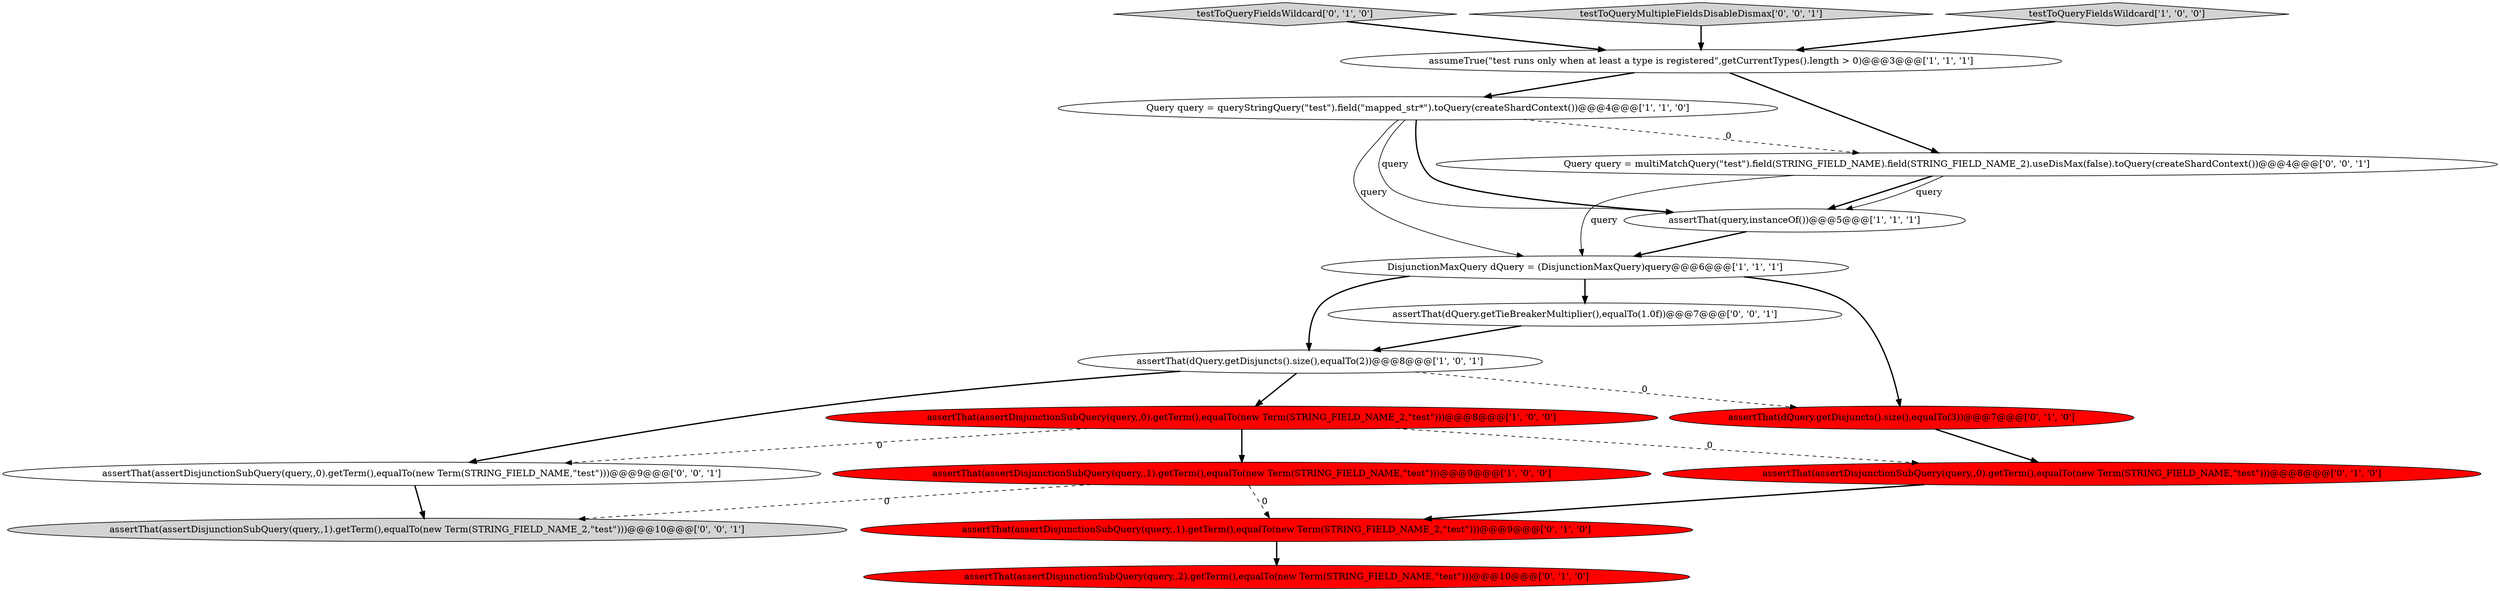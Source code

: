 digraph {
2 [style = filled, label = "Query query = queryStringQuery(\"test\").field(\"mapped_str*\").toQuery(createShardContext())@@@4@@@['1', '1', '0']", fillcolor = white, shape = ellipse image = "AAA0AAABBB1BBB"];
12 [style = filled, label = "testToQueryFieldsWildcard['0', '1', '0']", fillcolor = lightgray, shape = diamond image = "AAA0AAABBB2BBB"];
13 [style = filled, label = "testToQueryMultipleFieldsDisableDismax['0', '0', '1']", fillcolor = lightgray, shape = diamond image = "AAA0AAABBB3BBB"];
15 [style = filled, label = "Query query = multiMatchQuery(\"test\").field(STRING_FIELD_NAME).field(STRING_FIELD_NAME_2).useDisMax(false).toQuery(createShardContext())@@@4@@@['0', '0', '1']", fillcolor = white, shape = ellipse image = "AAA0AAABBB3BBB"];
0 [style = filled, label = "assertThat(assertDisjunctionSubQuery(query,,1).getTerm(),equalTo(new Term(STRING_FIELD_NAME,\"test\")))@@@9@@@['1', '0', '0']", fillcolor = red, shape = ellipse image = "AAA1AAABBB1BBB"];
9 [style = filled, label = "assertThat(assertDisjunctionSubQuery(query,,2).getTerm(),equalTo(new Term(STRING_FIELD_NAME,\"test\")))@@@10@@@['0', '1', '0']", fillcolor = red, shape = ellipse image = "AAA1AAABBB2BBB"];
11 [style = filled, label = "assertThat(assertDisjunctionSubQuery(query,,0).getTerm(),equalTo(new Term(STRING_FIELD_NAME,\"test\")))@@@8@@@['0', '1', '0']", fillcolor = red, shape = ellipse image = "AAA1AAABBB2BBB"];
5 [style = filled, label = "assertThat(query,instanceOf())@@@5@@@['1', '1', '1']", fillcolor = white, shape = ellipse image = "AAA0AAABBB1BBB"];
10 [style = filled, label = "assertThat(assertDisjunctionSubQuery(query,,1).getTerm(),equalTo(new Term(STRING_FIELD_NAME_2,\"test\")))@@@9@@@['0', '1', '0']", fillcolor = red, shape = ellipse image = "AAA1AAABBB2BBB"];
14 [style = filled, label = "assertThat(dQuery.getTieBreakerMultiplier(),equalTo(1.0f))@@@7@@@['0', '0', '1']", fillcolor = white, shape = ellipse image = "AAA0AAABBB3BBB"];
8 [style = filled, label = "assertThat(dQuery.getDisjuncts().size(),equalTo(3))@@@7@@@['0', '1', '0']", fillcolor = red, shape = ellipse image = "AAA1AAABBB2BBB"];
6 [style = filled, label = "assertThat(assertDisjunctionSubQuery(query,,0).getTerm(),equalTo(new Term(STRING_FIELD_NAME_2,\"test\")))@@@8@@@['1', '0', '0']", fillcolor = red, shape = ellipse image = "AAA1AAABBB1BBB"];
1 [style = filled, label = "testToQueryFieldsWildcard['1', '0', '0']", fillcolor = lightgray, shape = diamond image = "AAA0AAABBB1BBB"];
17 [style = filled, label = "assertThat(assertDisjunctionSubQuery(query,,0).getTerm(),equalTo(new Term(STRING_FIELD_NAME,\"test\")))@@@9@@@['0', '0', '1']", fillcolor = white, shape = ellipse image = "AAA0AAABBB3BBB"];
4 [style = filled, label = "assumeTrue(\"test runs only when at least a type is registered\",getCurrentTypes().length > 0)@@@3@@@['1', '1', '1']", fillcolor = white, shape = ellipse image = "AAA0AAABBB1BBB"];
16 [style = filled, label = "assertThat(assertDisjunctionSubQuery(query,,1).getTerm(),equalTo(new Term(STRING_FIELD_NAME_2,\"test\")))@@@10@@@['0', '0', '1']", fillcolor = lightgray, shape = ellipse image = "AAA0AAABBB3BBB"];
7 [style = filled, label = "assertThat(dQuery.getDisjuncts().size(),equalTo(2))@@@8@@@['1', '0', '1']", fillcolor = white, shape = ellipse image = "AAA0AAABBB1BBB"];
3 [style = filled, label = "DisjunctionMaxQuery dQuery = (DisjunctionMaxQuery)query@@@6@@@['1', '1', '1']", fillcolor = white, shape = ellipse image = "AAA0AAABBB1BBB"];
5->3 [style = bold, label=""];
1->4 [style = bold, label=""];
7->17 [style = bold, label=""];
3->14 [style = bold, label=""];
4->15 [style = bold, label=""];
6->11 [style = dashed, label="0"];
7->8 [style = dashed, label="0"];
0->16 [style = dashed, label="0"];
6->17 [style = dashed, label="0"];
6->0 [style = bold, label=""];
4->2 [style = bold, label=""];
2->5 [style = solid, label="query"];
0->10 [style = dashed, label="0"];
15->5 [style = bold, label=""];
14->7 [style = bold, label=""];
2->15 [style = dashed, label="0"];
2->3 [style = solid, label="query"];
15->3 [style = solid, label="query"];
12->4 [style = bold, label=""];
3->7 [style = bold, label=""];
11->10 [style = bold, label=""];
3->8 [style = bold, label=""];
7->6 [style = bold, label=""];
15->5 [style = solid, label="query"];
10->9 [style = bold, label=""];
8->11 [style = bold, label=""];
17->16 [style = bold, label=""];
2->5 [style = bold, label=""];
13->4 [style = bold, label=""];
}
